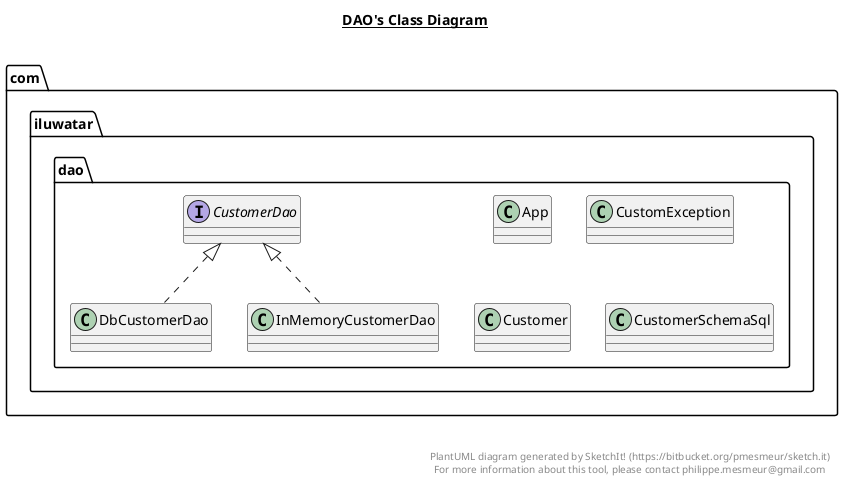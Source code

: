 @startuml

title __DAO's Class Diagram__\n

  namespace com.iluwatar.dao {
    class com.iluwatar.dao.App {
    }
  }
  

  namespace com.iluwatar.dao {
    class com.iluwatar.dao.CustomException {
    }
  }
  

  namespace com.iluwatar.dao {
    class com.iluwatar.dao.Customer {
    }
  }
  

  namespace com.iluwatar.dao {
    interface com.iluwatar.dao.CustomerDao {
    }
  }
  

  namespace com.iluwatar.dao {
    class com.iluwatar.dao.CustomerSchemaSql {
    }
  }
  

  namespace com.iluwatar.dao {
    class com.iluwatar.dao.DbCustomerDao {
    }
  }
  

  namespace com.iluwatar.dao {
    class com.iluwatar.dao.InMemoryCustomerDao {
    }
  }
  

  com.iluwatar.dao.DbCustomerDao .up.|> com.iluwatar.dao.CustomerDao
  com.iluwatar.dao.InMemoryCustomerDao .up.|> com.iluwatar.dao.CustomerDao


right footer


PlantUML diagram generated by SketchIt! (https://bitbucket.org/pmesmeur/sketch.it)
For more information about this tool, please contact philippe.mesmeur@gmail.com
endfooter

@enduml
